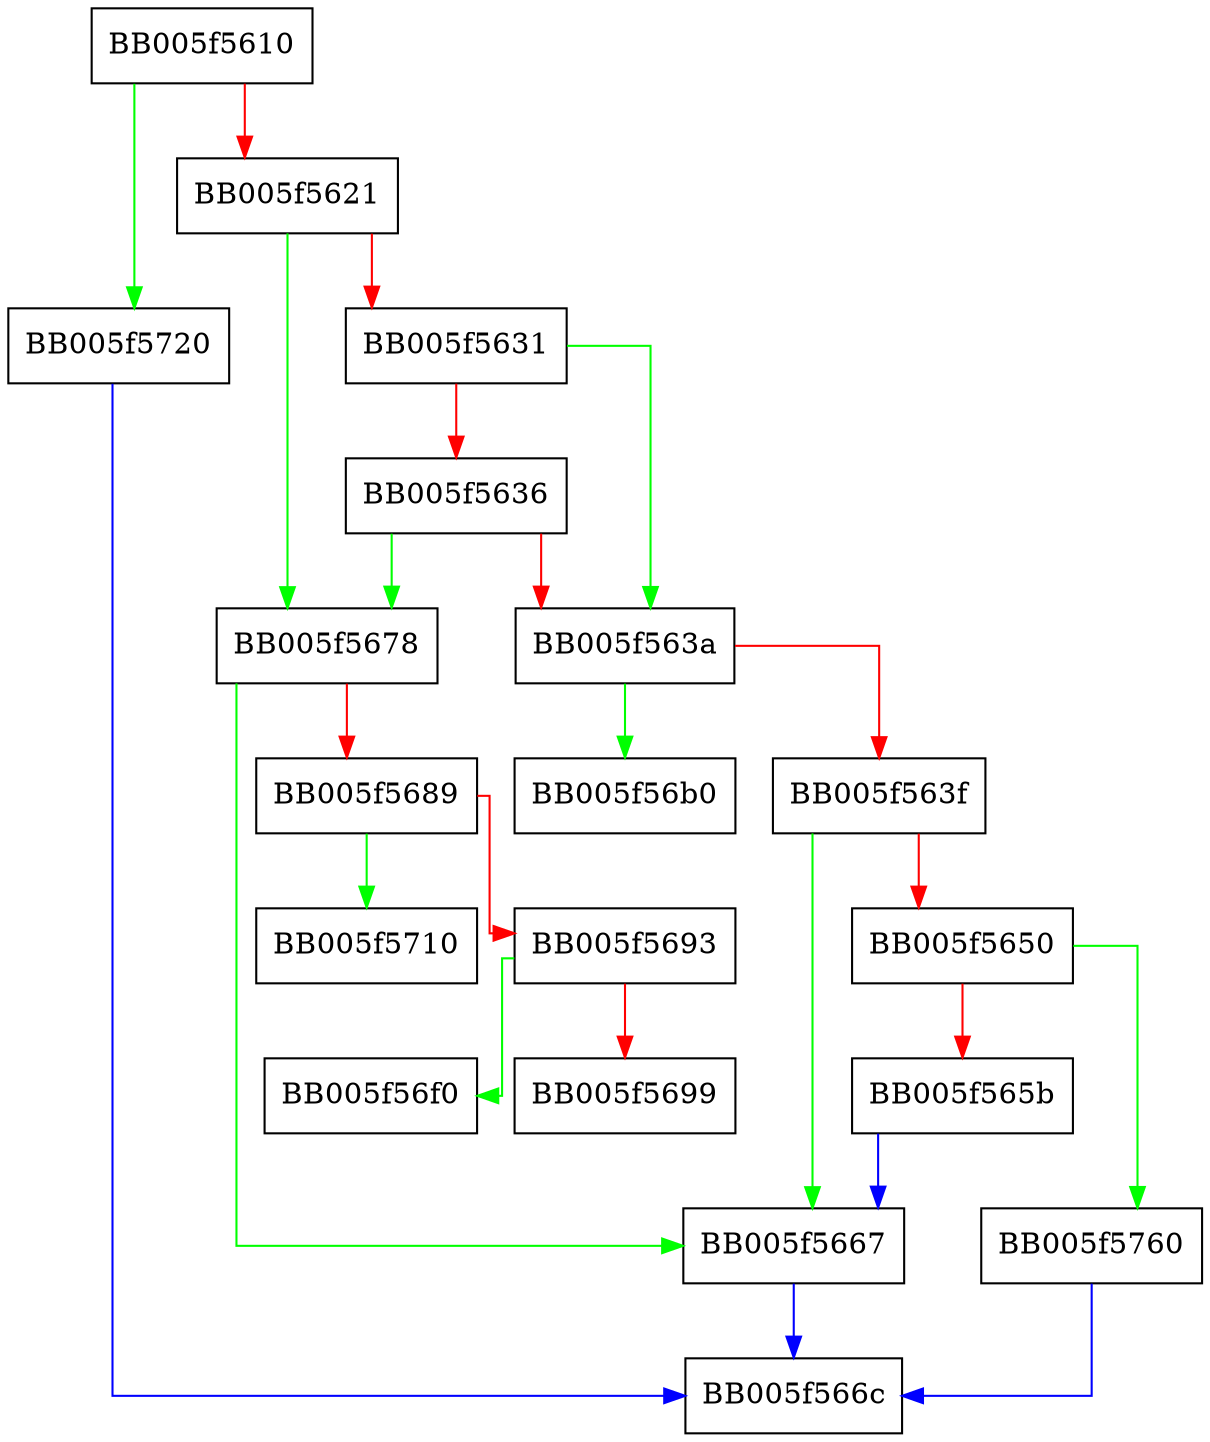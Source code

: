 digraph OSSL_PARAM_set_int {
  node [shape="box"];
  graph [splines=ortho];
  BB005f5610 -> BB005f5720 [color="green"];
  BB005f5610 -> BB005f5621 [color="red"];
  BB005f5621 -> BB005f5678 [color="green"];
  BB005f5621 -> BB005f5631 [color="red"];
  BB005f5631 -> BB005f563a [color="green"];
  BB005f5631 -> BB005f5636 [color="red"];
  BB005f5636 -> BB005f5678 [color="green"];
  BB005f5636 -> BB005f563a [color="red"];
  BB005f563a -> BB005f56b0 [color="green"];
  BB005f563a -> BB005f563f [color="red"];
  BB005f563f -> BB005f5667 [color="green"];
  BB005f563f -> BB005f5650 [color="red"];
  BB005f5650 -> BB005f5760 [color="green"];
  BB005f5650 -> BB005f565b [color="red"];
  BB005f565b -> BB005f5667 [color="blue"];
  BB005f5667 -> BB005f566c [color="blue"];
  BB005f5678 -> BB005f5667 [color="green"];
  BB005f5678 -> BB005f5689 [color="red"];
  BB005f5689 -> BB005f5710 [color="green"];
  BB005f5689 -> BB005f5693 [color="red"];
  BB005f5693 -> BB005f56f0 [color="green"];
  BB005f5693 -> BB005f5699 [color="red"];
  BB005f5720 -> BB005f566c [color="blue"];
  BB005f5760 -> BB005f566c [color="blue"];
}